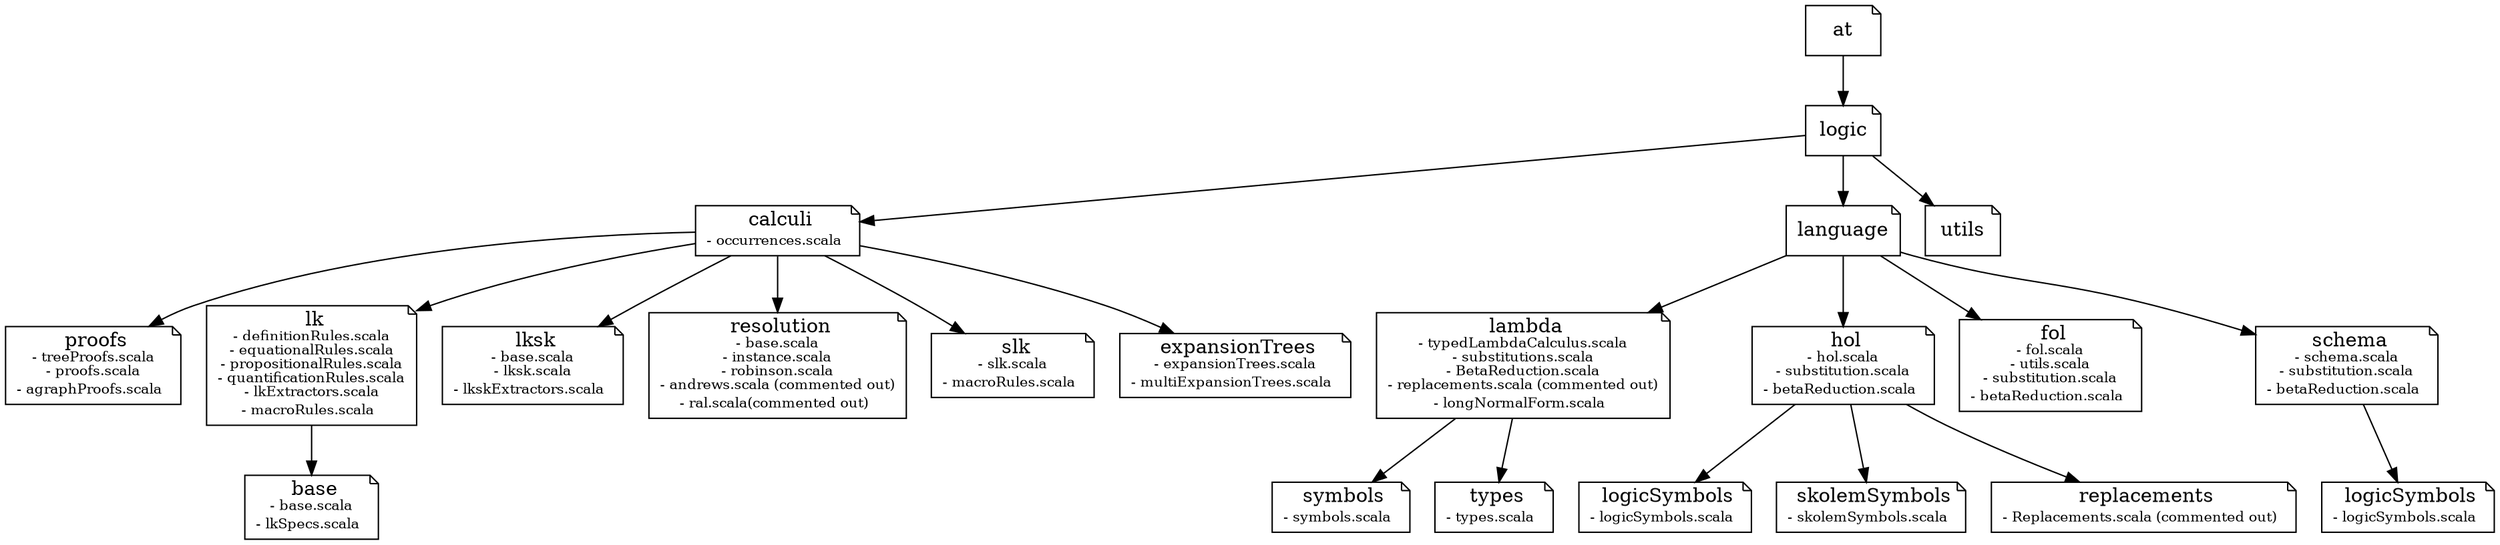 # Command: dot packages.gv -Tpng > packages.png

digraph G {
  node [shape=note];
  lambda [label=< lambda<br/><font point-size="10pt">- typedLambdaCalculus.scala<br/>- substitutions.scala<br/>- BetaReduction.scala<br/>- replacements.scala (commented out)<br/>- longNormalForm.scala</font> >]
  symbols [label=< symbols<br/><font point-size="10pt">- symbols.scala</font> >]
  types [label=< types<br/><font point-size="10pt">- types.scala</font> >]
  hol [label=< hol<br/><font point-size="10pt">- hol.scala<br/>- substitution.scala<br/>- betaReduction.scala</font> >]
  logicSymbols [label=< logicSymbols<br/><font point-size="10pt">- logicSymbols.scala</font> >]
  skolemSymbols [label=< skolemSymbols<br/><font point-size="10pt">- skolemSymbols.scala</font> >]
  replacements [label=< replacements<br/><font point-size="10pt">- Replacements.scala (commented out)</font> >]
  fol [label=< fol<br/><font point-size="10pt">- fol.scala<br/>- utils.scala<br/>- substitution.scala<br/>- betaReduction.scala</font> >]
  schema [label=< schema<br/><font point-size="10pt">- schema.scala<br/>- substitution.scala<br/>- betaReduction.scala</font> >]
  logicSymbols_schema [label=< logicSymbols<br/><font point-size="10pt">- logicSymbols.scala</font> >]
  calculi [label=< calculi<br/><font point-size="10pt">- occurrences.scala</font> >]
  proofs [label=< proofs<br/><font point-size="10pt">- treeProofs.scala<br/>- proofs.scala<br/>- agraphProofs.scala</font> >]
  lk [label=< lk<br/><font point-size="10pt">- definitionRules.scala<br/>- equationalRules.scala<br/>- propositionalRules.scala<br/>- quantificationRules.scala<br/>- lkExtractors.scala<br/>- macroRules.scala</font> >]
  base [label=< base<br/><font point-size="10pt">- base.scala<br/>- lkSpecs.scala</font> >]
  lksk [label=< lksk<br/><font point-size="10pt">- base.scala<br/>- lksk.scala<br/>- lkskExtractors.scala</font> >]
  resolution [label=< resolution<br/><font point-size="10pt">- base.scala<br/>- instance.scala<br/>- robinson.scala<br/>- andrews.scala (commented out)<br/>- ral.scala(commented out)</font> >]
  slk [label=< slk<br/><font point-size="10pt">- slk.scala<br/>- macroRules.scala</font> >]
  expansionTrees [label=< expansionTrees<br/><font point-size="10pt">- expansionTrees.scala<br/>- multiExpansionTrees.scala</font> >]
  at -> logic -> language -> lambda -> symbols;
  lambda -> types;
  language -> hol;
  hol -> logicSymbols;
  hol -> skolemSymbols;
  hol -> replacements;
  language -> fol;
  language -> schema;
  schema -> logicSymbols_schema;
  logic -> utils;
  logic -> calculi;
  calculi -> proofs;
  calculi -> lk;
  lk -> base;
  calculi -> lksk;
  calculi -> resolution;
  calculi -> slk;
  calculi -> expansionTrees;
}
